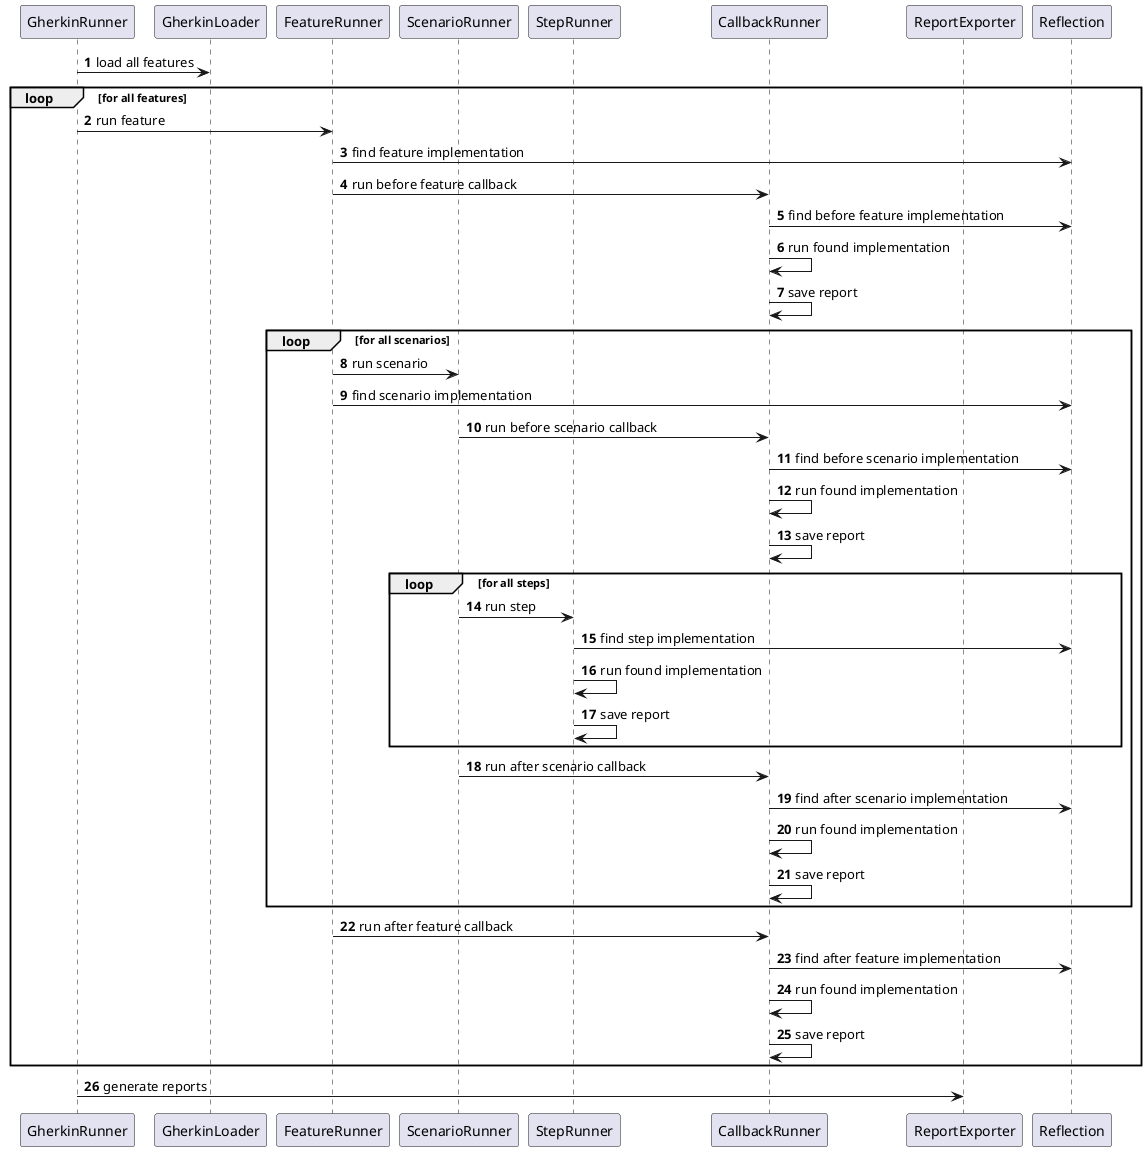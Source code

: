 @startuml
autonumber
participant GherkinRunner
participant GherkinLoader
participant FeatureRunner
participant ScenarioRunner
participant StepRunner
participant CallbackRunner
participant ReportExporter
participant Reflection

GherkinRunner -> GherkinLoader: load all features
loop for all features
GherkinRunner -> FeatureRunner: run feature
FeatureRunner -> Reflection: find feature implementation
FeatureRunner -> CallbackRunner: run before feature callback
CallbackRunner -> Reflection: find before feature implementation
CallbackRunner -> CallbackRunner: run found implementation
CallbackRunner -> CallbackRunner: save report

loop for all scenarios
FeatureRunner -> ScenarioRunner: run scenario
FeatureRunner -> Reflection: find scenario implementation

ScenarioRunner -> CallbackRunner: run before scenario callback
CallbackRunner -> Reflection: find before scenario implementation
CallbackRunner -> CallbackRunner: run found implementation
CallbackRunner -> CallbackRunner: save report

loop for all steps
ScenarioRunner -> StepRunner: run step
StepRunner -> Reflection: find step implementation
StepRunner -> StepRunner: run found implementation
StepRunner -> StepRunner: save report
end

ScenarioRunner -> CallbackRunner: run after scenario callback
CallbackRunner -> Reflection: find after scenario implementation
CallbackRunner -> CallbackRunner: run found implementation
CallbackRunner -> CallbackRunner: save report
end
FeatureRunner -> CallbackRunner: run after feature callback
CallbackRunner -> Reflection: find after feature implementation
CallbackRunner -> CallbackRunner: run found implementation
CallbackRunner -> CallbackRunner: save report
end

GherkinRunner -> ReportExporter: generate reports
@enduml
